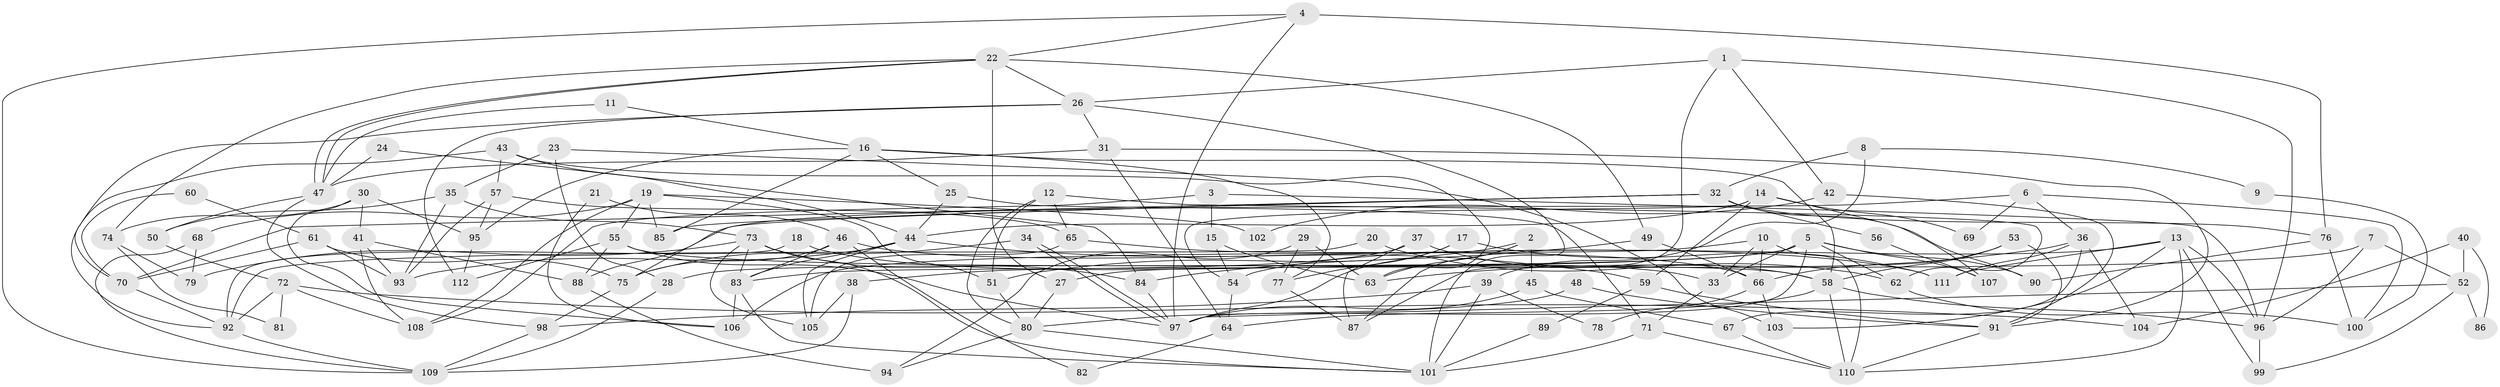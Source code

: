 // Generated by graph-tools (version 1.1) at 2025/36/03/09/25 02:36:09]
// undirected, 112 vertices, 224 edges
graph export_dot {
graph [start="1"]
  node [color=gray90,style=filled];
  1;
  2;
  3;
  4;
  5;
  6;
  7;
  8;
  9;
  10;
  11;
  12;
  13;
  14;
  15;
  16;
  17;
  18;
  19;
  20;
  21;
  22;
  23;
  24;
  25;
  26;
  27;
  28;
  29;
  30;
  31;
  32;
  33;
  34;
  35;
  36;
  37;
  38;
  39;
  40;
  41;
  42;
  43;
  44;
  45;
  46;
  47;
  48;
  49;
  50;
  51;
  52;
  53;
  54;
  55;
  56;
  57;
  58;
  59;
  60;
  61;
  62;
  63;
  64;
  65;
  66;
  67;
  68;
  69;
  70;
  71;
  72;
  73;
  74;
  75;
  76;
  77;
  78;
  79;
  80;
  81;
  82;
  83;
  84;
  85;
  86;
  87;
  88;
  89;
  90;
  91;
  92;
  93;
  94;
  95;
  96;
  97;
  98;
  99;
  100;
  101;
  102;
  103;
  104;
  105;
  106;
  107;
  108;
  109;
  110;
  111;
  112;
  1 -- 26;
  1 -- 96;
  1 -- 42;
  1 -- 87;
  2 -- 45;
  2 -- 87;
  2 -- 51;
  2 -- 63;
  3 -- 15;
  3 -- 96;
  3 -- 108;
  4 -- 22;
  4 -- 97;
  4 -- 76;
  4 -- 109;
  5 -- 83;
  5 -- 90;
  5 -- 28;
  5 -- 33;
  5 -- 62;
  5 -- 97;
  5 -- 107;
  6 -- 88;
  6 -- 100;
  6 -- 36;
  6 -- 69;
  7 -- 27;
  7 -- 96;
  7 -- 52;
  8 -- 39;
  8 -- 32;
  8 -- 9;
  9 -- 100;
  10 -- 110;
  10 -- 106;
  10 -- 33;
  10 -- 66;
  11 -- 16;
  11 -- 47;
  12 -- 80;
  12 -- 51;
  12 -- 62;
  12 -- 65;
  13 -- 110;
  13 -- 103;
  13 -- 54;
  13 -- 96;
  13 -- 99;
  13 -- 111;
  14 -- 44;
  14 -- 59;
  14 -- 54;
  14 -- 69;
  14 -- 107;
  15 -- 54;
  15 -- 63;
  16 -- 58;
  16 -- 77;
  16 -- 25;
  16 -- 85;
  16 -- 95;
  17 -- 97;
  17 -- 111;
  17 -- 77;
  18 -- 92;
  18 -- 33;
  19 -- 51;
  19 -- 55;
  19 -- 68;
  19 -- 85;
  19 -- 102;
  19 -- 108;
  20 -- 92;
  20 -- 62;
  21 -- 106;
  21 -- 46;
  22 -- 47;
  22 -- 47;
  22 -- 49;
  22 -- 26;
  22 -- 27;
  22 -- 74;
  23 -- 35;
  23 -- 28;
  23 -- 103;
  24 -- 47;
  24 -- 84;
  25 -- 44;
  25 -- 71;
  26 -- 70;
  26 -- 31;
  26 -- 101;
  26 -- 112;
  27 -- 80;
  28 -- 109;
  29 -- 63;
  29 -- 77;
  29 -- 94;
  30 -- 74;
  30 -- 95;
  30 -- 41;
  30 -- 106;
  31 -- 64;
  31 -- 47;
  31 -- 91;
  32 -- 75;
  32 -- 85;
  32 -- 56;
  32 -- 70;
  32 -- 76;
  32 -- 90;
  33 -- 71;
  34 -- 75;
  34 -- 97;
  34 -- 97;
  35 -- 93;
  35 -- 73;
  35 -- 50;
  36 -- 63;
  36 -- 67;
  36 -- 104;
  36 -- 111;
  37 -- 38;
  37 -- 58;
  37 -- 87;
  38 -- 105;
  38 -- 109;
  39 -- 101;
  39 -- 98;
  39 -- 78;
  40 -- 52;
  40 -- 104;
  40 -- 86;
  41 -- 108;
  41 -- 88;
  41 -- 93;
  42 -- 91;
  42 -- 102;
  43 -- 44;
  43 -- 92;
  43 -- 57;
  43 -- 63;
  44 -- 105;
  44 -- 93;
  44 -- 59;
  44 -- 83;
  45 -- 67;
  45 -- 97;
  46 -- 83;
  46 -- 111;
  46 -- 75;
  46 -- 82;
  47 -- 50;
  47 -- 98;
  48 -- 91;
  48 -- 80;
  49 -- 84;
  49 -- 66;
  50 -- 72;
  51 -- 80;
  52 -- 97;
  52 -- 86;
  52 -- 99;
  53 -- 58;
  53 -- 91;
  53 -- 66;
  54 -- 64;
  55 -- 112;
  55 -- 97;
  55 -- 58;
  55 -- 88;
  56 -- 107;
  57 -- 65;
  57 -- 93;
  57 -- 95;
  58 -- 96;
  58 -- 64;
  58 -- 110;
  59 -- 91;
  59 -- 89;
  60 -- 61;
  60 -- 70;
  61 -- 93;
  61 -- 70;
  61 -- 75;
  62 -- 100;
  64 -- 82;
  65 -- 66;
  65 -- 105;
  66 -- 78;
  66 -- 103;
  67 -- 110;
  68 -- 109;
  68 -- 79;
  70 -- 92;
  71 -- 101;
  71 -- 110;
  72 -- 108;
  72 -- 81;
  72 -- 92;
  72 -- 104;
  73 -- 83;
  73 -- 101;
  73 -- 79;
  73 -- 84;
  73 -- 105;
  74 -- 79;
  74 -- 81;
  75 -- 98;
  76 -- 90;
  76 -- 100;
  77 -- 87;
  80 -- 101;
  80 -- 94;
  83 -- 101;
  83 -- 106;
  84 -- 97;
  88 -- 94;
  89 -- 101;
  91 -- 110;
  92 -- 109;
  95 -- 112;
  96 -- 99;
  98 -- 109;
}
